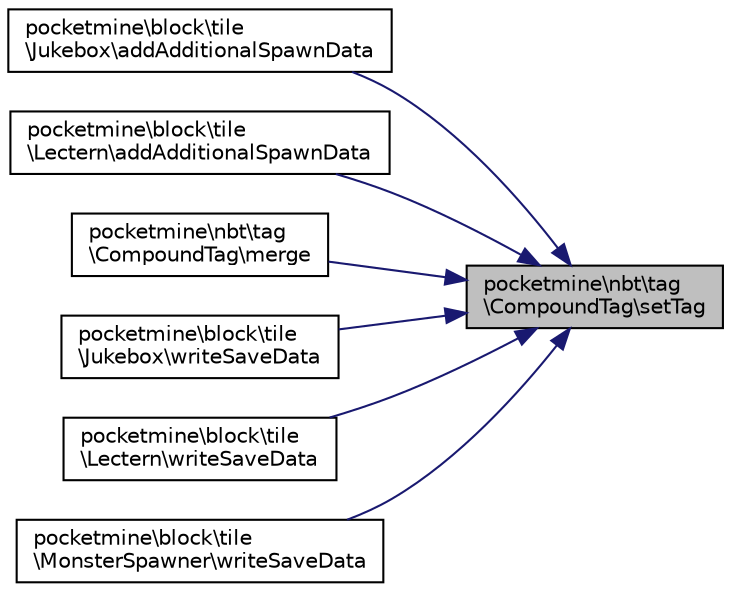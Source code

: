 digraph "pocketmine\nbt\tag\CompoundTag\setTag"
{
 // INTERACTIVE_SVG=YES
 // LATEX_PDF_SIZE
  edge [fontname="Helvetica",fontsize="10",labelfontname="Helvetica",labelfontsize="10"];
  node [fontname="Helvetica",fontsize="10",shape=record];
  rankdir="RL";
  Node1 [label="pocketmine\\nbt\\tag\l\\CompoundTag\\setTag",height=0.2,width=0.4,color="black", fillcolor="grey75", style="filled", fontcolor="black",tooltip=" "];
  Node1 -> Node2 [dir="back",color="midnightblue",fontsize="10",style="solid",fontname="Helvetica"];
  Node2 [label="pocketmine\\block\\tile\l\\Jukebox\\addAdditionalSpawnData",height=0.2,width=0.4,color="black", fillcolor="white", style="filled",URL="$d4/d77/classpocketmine_1_1block_1_1tile_1_1_jukebox.html#a5e2e9f5d8228016ce9f04fd3ff2c62e6",tooltip=" "];
  Node1 -> Node3 [dir="back",color="midnightblue",fontsize="10",style="solid",fontname="Helvetica"];
  Node3 [label="pocketmine\\block\\tile\l\\Lectern\\addAdditionalSpawnData",height=0.2,width=0.4,color="black", fillcolor="white", style="filled",URL="$d0/dc1/classpocketmine_1_1block_1_1tile_1_1_lectern.html#ac00f467ced69b610bd246a9262eac24b",tooltip=" "];
  Node1 -> Node4 [dir="back",color="midnightblue",fontsize="10",style="solid",fontname="Helvetica"];
  Node4 [label="pocketmine\\nbt\\tag\l\\CompoundTag\\merge",height=0.2,width=0.4,color="black", fillcolor="white", style="filled",URL="$de/d67/classpocketmine_1_1nbt_1_1tag_1_1_compound_tag.html#a52af581f97f4bd8ccf924f2f1681baf4",tooltip=" "];
  Node1 -> Node5 [dir="back",color="midnightblue",fontsize="10",style="solid",fontname="Helvetica"];
  Node5 [label="pocketmine\\block\\tile\l\\Jukebox\\writeSaveData",height=0.2,width=0.4,color="black", fillcolor="white", style="filled",URL="$d4/d77/classpocketmine_1_1block_1_1tile_1_1_jukebox.html#a5cdf6d4674d9a7d3bc038c0ff9b60374",tooltip=" "];
  Node1 -> Node6 [dir="back",color="midnightblue",fontsize="10",style="solid",fontname="Helvetica"];
  Node6 [label="pocketmine\\block\\tile\l\\Lectern\\writeSaveData",height=0.2,width=0.4,color="black", fillcolor="white", style="filled",URL="$d0/dc1/classpocketmine_1_1block_1_1tile_1_1_lectern.html#a02d88d6cb332835e5a3049fe52f7f224",tooltip=" "];
  Node1 -> Node7 [dir="back",color="midnightblue",fontsize="10",style="solid",fontname="Helvetica"];
  Node7 [label="pocketmine\\block\\tile\l\\MonsterSpawner\\writeSaveData",height=0.2,width=0.4,color="black", fillcolor="white", style="filled",URL="$d6/d8f/classpocketmine_1_1block_1_1tile_1_1_monster_spawner.html#afc393709a4fbdaa6381dd6606ef43fb0",tooltip=" "];
}
